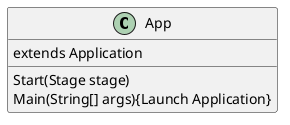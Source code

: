 @startuml

class App {
extends Application
Start(Stage stage)
Main(String[] args){Launch Application}
}

@enduml